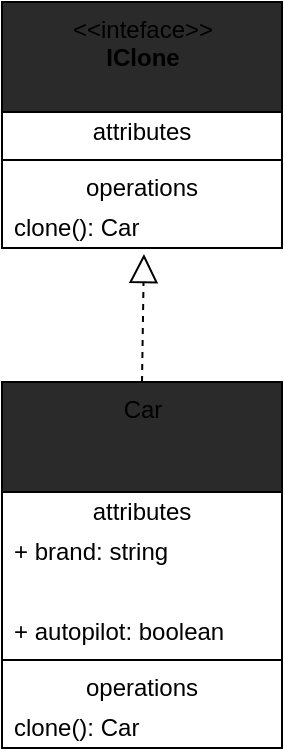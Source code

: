 <mxfile>
    <diagram id="Eg9jSV4AVDh_KfrnaSqh" name="Страница 1">
        <mxGraphModel dx="1171" dy="800" grid="1" gridSize="10" guides="1" tooltips="1" connect="1" arrows="1" fold="1" page="1" pageScale="1" pageWidth="827" pageHeight="1169" math="0" shadow="0">
            <root>
                <mxCell id="0"/>
                <mxCell id="1" parent="0"/>
                <mxCell id="24" value="Car" style="swimlane;fontStyle=0;align=center;verticalAlign=top;childLayout=stackLayout;horizontal=1;startSize=55;horizontalStack=0;resizeParent=1;resizeParentMax=0;resizeLast=0;collapsible=0;marginBottom=0;html=1;fillColor=#2a2a2a;" vertex="1" parent="1">
                    <mxGeometry x="180" y="230" width="140" height="183" as="geometry"/>
                </mxCell>
                <mxCell id="25" value="attributes" style="text;html=1;strokeColor=none;fillColor=none;align=center;verticalAlign=middle;spacingLeft=4;spacingRight=4;overflow=hidden;rotatable=0;points=[[0,0.5],[1,0.5]];portConstraint=eastwest;" vertex="1" parent="24">
                    <mxGeometry y="55" width="140" height="20" as="geometry"/>
                </mxCell>
                <mxCell id="26" value="+ brand: string" style="text;html=1;strokeColor=none;fillColor=none;align=left;verticalAlign=middle;spacingLeft=4;spacingRight=4;overflow=hidden;rotatable=0;points=[[0,0.5],[1,0.5]];portConstraint=eastwest;" vertex="1" parent="24">
                    <mxGeometry y="75" width="140" height="20" as="geometry"/>
                </mxCell>
                <mxCell id="27" value="&lt;font color=&quot;#ffffff&quot;&gt;+ price: number&lt;/font&gt;" style="text;html=1;strokeColor=none;fillColor=none;align=left;verticalAlign=middle;spacingLeft=4;spacingRight=4;overflow=hidden;rotatable=0;points=[[0,0.5],[1,0.5]];portConstraint=eastwest;fontColor=#808080;" vertex="1" parent="24">
                    <mxGeometry y="95" width="140" height="20" as="geometry"/>
                </mxCell>
                <mxCell id="28" value="+ autopilot: boolean" style="text;html=1;strokeColor=none;fillColor=none;align=left;verticalAlign=middle;spacingLeft=4;spacingRight=4;overflow=hidden;rotatable=0;points=[[0,0.5],[1,0.5]];portConstraint=eastwest;" vertex="1" parent="24">
                    <mxGeometry y="115" width="140" height="20" as="geometry"/>
                </mxCell>
                <mxCell id="29" value="" style="line;strokeWidth=1;fillColor=none;align=left;verticalAlign=middle;spacingTop=-1;spacingLeft=3;spacingRight=3;rotatable=0;labelPosition=right;points=[];portConstraint=eastwest;" vertex="1" parent="24">
                    <mxGeometry y="135" width="140" height="8" as="geometry"/>
                </mxCell>
                <mxCell id="30" value="operations" style="text;html=1;strokeColor=none;fillColor=none;align=center;verticalAlign=middle;spacingLeft=4;spacingRight=4;overflow=hidden;rotatable=0;points=[[0,0.5],[1,0.5]];portConstraint=eastwest;" vertex="1" parent="24">
                    <mxGeometry y="143" width="140" height="20" as="geometry"/>
                </mxCell>
                <mxCell id="31" value="clone(): Car" style="text;html=1;strokeColor=none;fillColor=none;align=left;verticalAlign=middle;spacingLeft=4;spacingRight=4;overflow=hidden;rotatable=0;points=[[0,0.5],[1,0.5]];portConstraint=eastwest;" vertex="1" parent="24">
                    <mxGeometry y="163" width="140" height="20" as="geometry"/>
                </mxCell>
                <mxCell id="32" value="&amp;lt;&amp;lt;inteface&amp;gt;&amp;gt;&lt;br&gt;&lt;b&gt;IClone&lt;/b&gt;" style="swimlane;fontStyle=0;align=center;verticalAlign=top;childLayout=stackLayout;horizontal=1;startSize=55;horizontalStack=0;resizeParent=1;resizeParentMax=0;resizeLast=0;collapsible=0;marginBottom=0;html=1;fillColor=#2a2a2a;" vertex="1" parent="1">
                    <mxGeometry x="180" y="40" width="140" height="123" as="geometry"/>
                </mxCell>
                <mxCell id="33" value="attributes" style="text;html=1;strokeColor=none;fillColor=none;align=center;verticalAlign=middle;spacingLeft=4;spacingRight=4;overflow=hidden;rotatable=0;points=[[0,0.5],[1,0.5]];portConstraint=eastwest;" vertex="1" parent="32">
                    <mxGeometry y="55" width="140" height="20" as="geometry"/>
                </mxCell>
                <mxCell id="37" value="" style="line;strokeWidth=1;fillColor=none;align=left;verticalAlign=middle;spacingTop=-1;spacingLeft=3;spacingRight=3;rotatable=0;labelPosition=right;points=[];portConstraint=eastwest;" vertex="1" parent="32">
                    <mxGeometry y="75" width="140" height="8" as="geometry"/>
                </mxCell>
                <mxCell id="38" value="operations" style="text;html=1;strokeColor=none;fillColor=none;align=center;verticalAlign=middle;spacingLeft=4;spacingRight=4;overflow=hidden;rotatable=0;points=[[0,0.5],[1,0.5]];portConstraint=eastwest;" vertex="1" parent="32">
                    <mxGeometry y="83" width="140" height="20" as="geometry"/>
                </mxCell>
                <mxCell id="39" value="clone(): Car" style="text;html=1;strokeColor=none;fillColor=none;align=left;verticalAlign=middle;spacingLeft=4;spacingRight=4;overflow=hidden;rotatable=0;points=[[0,0.5],[1,0.5]];portConstraint=eastwest;" vertex="1" parent="32">
                    <mxGeometry y="103" width="140" height="20" as="geometry"/>
                </mxCell>
                <mxCell id="41" value="" style="endArrow=block;dashed=1;endFill=0;endSize=12;html=1;exitX=0.5;exitY=0;exitDx=0;exitDy=0;entryX=0.507;entryY=1.15;entryDx=0;entryDy=0;entryPerimeter=0;" edge="1" parent="1" source="24" target="39">
                    <mxGeometry width="160" relative="1" as="geometry">
                        <mxPoint x="430" y="110" as="sourcePoint"/>
                        <mxPoint x="590" y="110" as="targetPoint"/>
                    </mxGeometry>
                </mxCell>
            </root>
        </mxGraphModel>
    </diagram>
</mxfile>